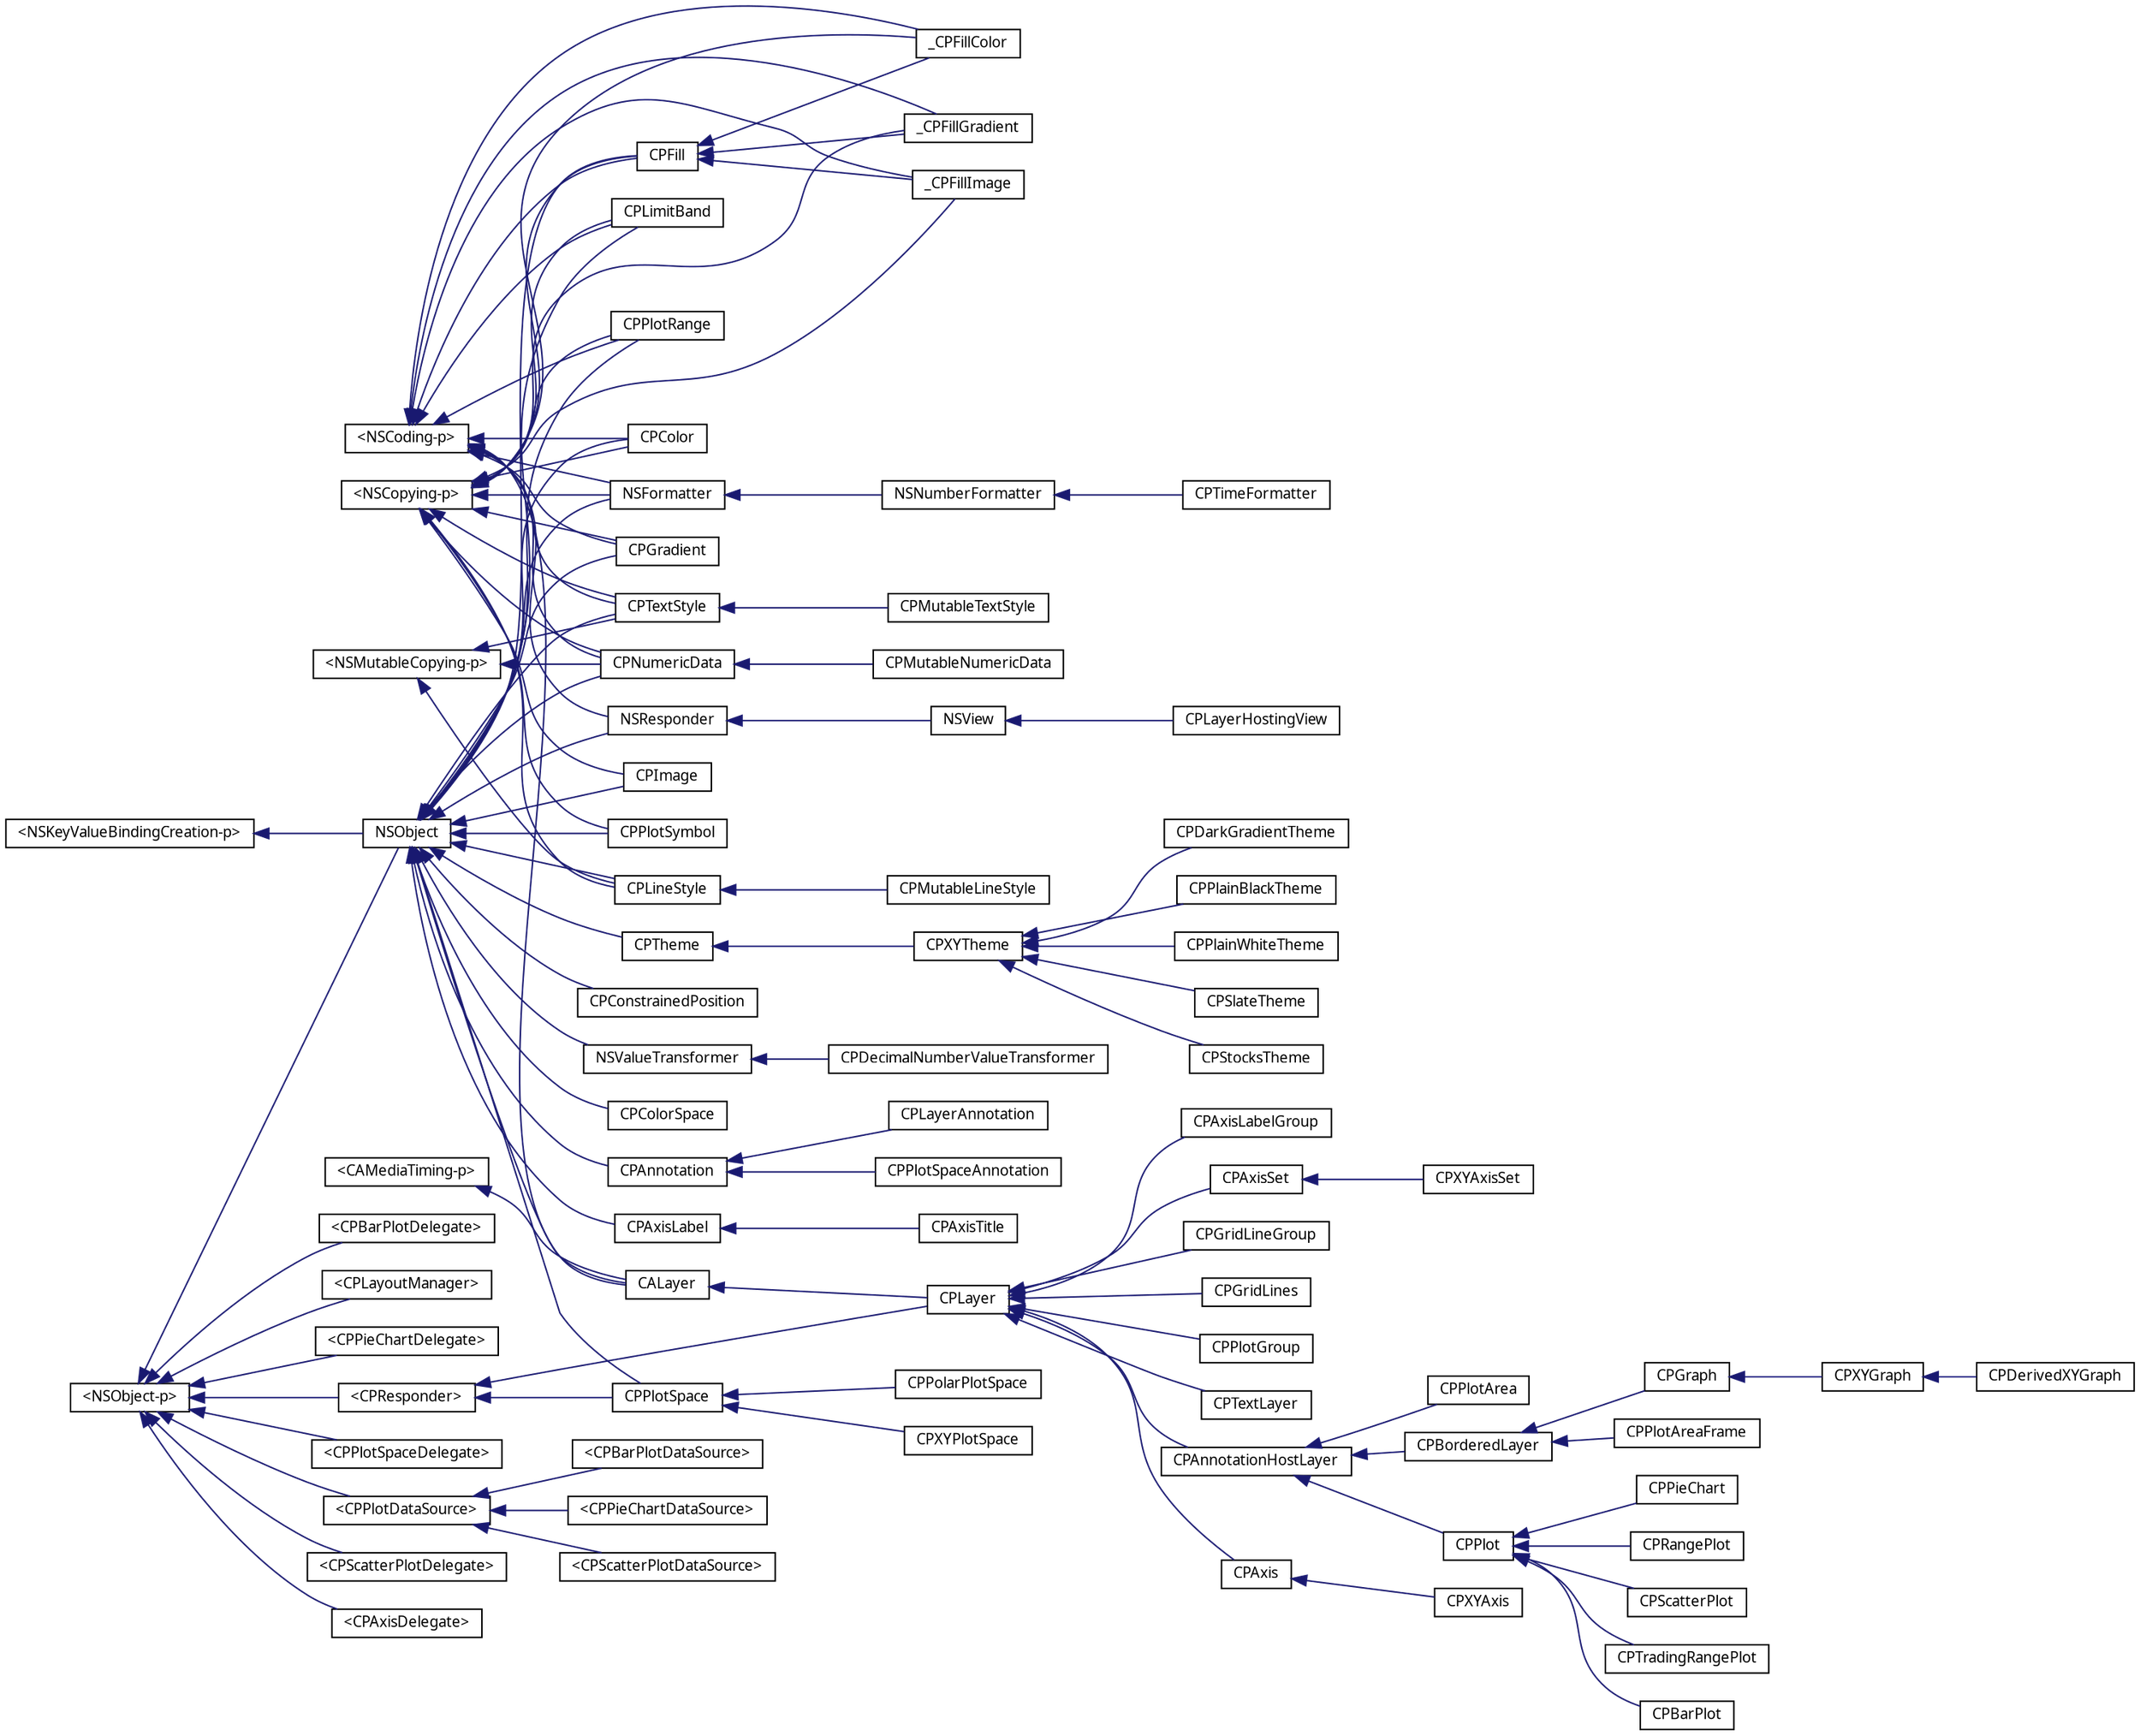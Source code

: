 digraph G
{
  bgcolor="transparent";
  edge [fontname="Lucinda Grande",fontsize="10",labelfontname="Lucinda Grande",labelfontsize="10"];
  node [fontname="Lucinda Grande",fontsize="10",shape=record];
  rankdir=LR;
  Node1 [label="\<CAMediaTiming-p\>",height=0.2,width=0.4,color="black",URL="doxygen-cocoa-tags.xml$http://developer.apple.com/documentation/GraphicsImaging/Reference/CAMediaTiming_protocol/Introduction/Introduction.html"];
  Node1 -> Node2 [dir=back,color="midnightblue",fontsize="10",style="solid",fontname="Lucinda Grande"];
  Node2 [label="CALayer",height=0.2,width=0.4,color="black",URL="doxygen-cocoa-tags.xml$http://developer.apple.com/documentation/GraphicsImaging/Reference/CALayer_class/Introduction/Introduction.html"];
  Node2 -> Node3 [dir=back,color="midnightblue",fontsize="10",style="solid",fontname="Lucinda Grande"];
  Node3 [label="CPLayer",height=0.2,width=0.4,color="black",URL="$interface_c_p_layer.html",tooltip="Base class for all Core Animation layers in Core Plot."];
  Node3 -> Node4 [dir=back,color="midnightblue",fontsize="10",style="solid",fontname="Lucinda Grande"];
  Node4 [label="CPAnnotationHostLayer",height=0.2,width=0.4,color="black",URL="$interface_c_p_annotation_host_layer.html",tooltip="An annotation host layer is a container layer for annotations."];
  Node4 -> Node5 [dir=back,color="midnightblue",fontsize="10",style="solid",fontname="Lucinda Grande"];
  Node5 [label="CPBorderedLayer",height=0.2,width=0.4,color="black",URL="$interface_c_p_bordered_layer.html",tooltip="A layer with rounded corners."];
  Node5 -> Node6 [dir=back,color="midnightblue",fontsize="10",style="solid",fontname="Lucinda Grande"];
  Node6 [label="CPGraph",height=0.2,width=0.4,color="black",URL="$interface_c_p_graph.html",tooltip="An abstract graph class."];
  Node6 -> Node7 [dir=back,color="midnightblue",fontsize="10",style="solid",fontname="Lucinda Grande"];
  Node7 [label="CPXYGraph",height=0.2,width=0.4,color="black",URL="$interface_c_p_x_y_graph.html",tooltip="A graph using a cartesian (X-Y) plot space."];
  Node7 -> Node8 [dir=back,color="midnightblue",fontsize="10",style="solid",fontname="Lucinda Grande"];
  Node8 [label="CPDerivedXYGraph",height=0.2,width=0.4,color="black",URL="$interface_c_p_derived_x_y_graph.html",tooltip="An empty XY graph class used for testing themes."];
  Node5 -> Node9 [dir=back,color="midnightblue",fontsize="10",style="solid",fontname="Lucinda Grande"];
  Node9 [label="CPPlotAreaFrame",height=0.2,width=0.4,color="black",URL="$interface_c_p_plot_area_frame.html",tooltip="A layer drawn on top of the graph layer and behind all plot elements."];
  Node4 -> Node10 [dir=back,color="midnightblue",fontsize="10",style="solid",fontname="Lucinda Grande"];
  Node10 [label="CPPlot",height=0.2,width=0.4,color="black",URL="$interface_c_p_plot.html",tooltip="An abstract plot class."];
  Node10 -> Node11 [dir=back,color="midnightblue",fontsize="10",style="solid",fontname="Lucinda Grande"];
  Node11 [label="CPBarPlot",height=0.2,width=0.4,color="black",URL="$interface_c_p_bar_plot.html",tooltip="A two-dimensional bar plot."];
  Node10 -> Node12 [dir=back,color="midnightblue",fontsize="10",style="solid",fontname="Lucinda Grande"];
  Node12 [label="CPPieChart",height=0.2,width=0.4,color="black",URL="$interface_c_p_pie_chart.html",tooltip="A pie chart."];
  Node10 -> Node13 [dir=back,color="midnightblue",fontsize="10",style="solid",fontname="Lucinda Grande"];
  Node13 [label="CPRangePlot",height=0.2,width=0.4,color="black",URL="$interface_c_p_range_plot.html",tooltip="A plot class representing a range of values in one coordinate, such as typically used to show errors..."];
  Node10 -> Node14 [dir=back,color="midnightblue",fontsize="10",style="solid",fontname="Lucinda Grande"];
  Node14 [label="CPScatterPlot",height=0.2,width=0.4,color="black",URL="$interface_c_p_scatter_plot.html",tooltip="A two-dimensional scatter plot."];
  Node10 -> Node15 [dir=back,color="midnightblue",fontsize="10",style="solid",fontname="Lucinda Grande"];
  Node15 [label="CPTradingRangePlot",height=0.2,width=0.4,color="black",URL="$interface_c_p_trading_range_plot.html",tooltip="A trading range financial plot."];
  Node4 -> Node16 [dir=back,color="midnightblue",fontsize="10",style="solid",fontname="Lucinda Grande"];
  Node16 [label="CPPlotArea",height=0.2,width=0.4,color="black",URL="$interface_c_p_plot_area.html",tooltip="A layer representing the actual plotting area of a graph."];
  Node3 -> Node17 [dir=back,color="midnightblue",fontsize="10",style="solid",fontname="Lucinda Grande"];
  Node17 [label="CPAxis",height=0.2,width=0.4,color="black",URL="$interface_c_p_axis.html",tooltip="An abstract axis class."];
  Node17 -> Node18 [dir=back,color="midnightblue",fontsize="10",style="solid",fontname="Lucinda Grande"];
  Node18 [label="CPXYAxis",height=0.2,width=0.4,color="black",URL="$interface_c_p_x_y_axis.html",tooltip="A 2-dimensional cartesian (X-Y) axis class."];
  Node3 -> Node19 [dir=back,color="midnightblue",fontsize="10",style="solid",fontname="Lucinda Grande"];
  Node19 [label="CPAxisLabelGroup",height=0.2,width=0.4,color="black",URL="$interface_c_p_axis_label_group.html",tooltip="A container layer for the axis labels."];
  Node3 -> Node20 [dir=back,color="midnightblue",fontsize="10",style="solid",fontname="Lucinda Grande"];
  Node20 [label="CPAxisSet",height=0.2,width=0.4,color="black",URL="$interface_c_p_axis_set.html",tooltip="A container layer for the set of axes for a graph."];
  Node20 -> Node21 [dir=back,color="midnightblue",fontsize="10",style="solid",fontname="Lucinda Grande"];
  Node21 [label="CPXYAxisSet",height=0.2,width=0.4,color="black",URL="$interface_c_p_x_y_axis_set.html",tooltip="A set of cartesian (X-Y) axes."];
  Node3 -> Node22 [dir=back,color="midnightblue",fontsize="10",style="solid",fontname="Lucinda Grande"];
  Node22 [label="CPGridLineGroup",height=0.2,width=0.4,color="black",URL="$interface_c_p_grid_line_group.html",tooltip="A group of grid line layers."];
  Node3 -> Node23 [dir=back,color="midnightblue",fontsize="10",style="solid",fontname="Lucinda Grande"];
  Node23 [label="CPGridLines",height=0.2,width=0.4,color="black",URL="$interface_c_p_grid_lines.html",tooltip="An abstract class that draws grid lines for an axis."];
  Node3 -> Node24 [dir=back,color="midnightblue",fontsize="10",style="solid",fontname="Lucinda Grande"];
  Node24 [label="CPPlotGroup",height=0.2,width=0.4,color="black",URL="$interface_c_p_plot_group.html",tooltip="Defines the coordinate system of a plot."];
  Node3 -> Node25 [dir=back,color="midnightblue",fontsize="10",style="solid",fontname="Lucinda Grande"];
  Node25 [label="CPTextLayer",height=0.2,width=0.4,color="black",URL="$interface_c_p_text_layer.html",tooltip="A Core Animation layer that displays a single line of text drawn in a uniform style."];
  Node26 [label="\<NSCoding-p\>",height=0.2,width=0.4,color="black",URL="doxygen-cocoa-tags.xml$http://developer.apple.com/documentation/Cocoa/Reference/Foundation/Protocols/NSCoding_Protocol/Reference/Reference.html"];
  Node26 -> Node27 [dir=back,color="midnightblue",fontsize="10",style="solid",fontname="Lucinda Grande"];
  Node27 [label="_CPFillColor",height=0.2,width=0.4,color="black",URL="$interface___c_p_fill_color.html",tooltip="Draws CPColor area fills."];
  Node26 -> Node28 [dir=back,color="midnightblue",fontsize="10",style="solid",fontname="Lucinda Grande"];
  Node28 [label="_CPFillGradient",height=0.2,width=0.4,color="black",URL="$interface___c_p_fill_gradient.html",tooltip="Draws CPGradient area fills."];
  Node26 -> Node29 [dir=back,color="midnightblue",fontsize="10",style="solid",fontname="Lucinda Grande"];
  Node29 [label="_CPFillImage",height=0.2,width=0.4,color="black",URL="$interface___c_p_fill_image.html",tooltip="Draws CPImage area fills."];
  Node26 -> Node2 [dir=back,color="midnightblue",fontsize="10",style="solid",fontname="Lucinda Grande"];
  Node26 -> Node30 [dir=back,color="midnightblue",fontsize="10",style="solid",fontname="Lucinda Grande"];
  Node30 [label="CPColor",height=0.2,width=0.4,color="black",URL="$interface_c_p_color.html",tooltip="Wrapper around CGColorRef."];
  Node26 -> Node31 [dir=back,color="midnightblue",fontsize="10",style="solid",fontname="Lucinda Grande"];
  Node31 [label="CPFill",height=0.2,width=0.4,color="black",URL="$interface_c_p_fill.html",tooltip="Draws area fills."];
  Node31 -> Node27 [dir=back,color="midnightblue",fontsize="10",style="solid",fontname="Lucinda Grande"];
  Node31 -> Node28 [dir=back,color="midnightblue",fontsize="10",style="solid",fontname="Lucinda Grande"];
  Node31 -> Node29 [dir=back,color="midnightblue",fontsize="10",style="solid",fontname="Lucinda Grande"];
  Node26 -> Node32 [dir=back,color="midnightblue",fontsize="10",style="solid",fontname="Lucinda Grande"];
  Node32 [label="CPGradient",height=0.2,width=0.4,color="black",URL="$interface_c_p_gradient.html",tooltip="Draws color gradient fills."];
  Node26 -> Node33 [dir=back,color="midnightblue",fontsize="10",style="solid",fontname="Lucinda Grande"];
  Node33 [label="CPLimitBand",height=0.2,width=0.4,color="black",URL="$interface_c_p_limit_band.html",tooltip="Defines a range and fill used to highlight a band of data."];
  Node26 -> Node34 [dir=back,color="midnightblue",fontsize="10",style="solid",fontname="Lucinda Grande"];
  Node34 [label="CPNumericData",height=0.2,width=0.4,color="black",URL="$interface_c_p_numeric_data.html",tooltip="An annotated NSData type."];
  Node34 -> Node35 [dir=back,color="midnightblue",fontsize="10",style="solid",fontname="Lucinda Grande"];
  Node35 [label="CPMutableNumericData",height=0.2,width=0.4,color="black",URL="$interface_c_p_mutable_numeric_data.html",tooltip="An annotated NSMutableData type."];
  Node26 -> Node36 [dir=back,color="midnightblue",fontsize="10",style="solid",fontname="Lucinda Grande"];
  Node36 [label="CPPlotRange",height=0.2,width=0.4,color="black",URL="$interface_c_p_plot_range.html",tooltip="Defines a range of plot data."];
  Node26 -> Node37 [dir=back,color="midnightblue",fontsize="10",style="solid",fontname="Lucinda Grande"];
  Node37 [label="CPTextStyle",height=0.2,width=0.4,color="black",URL="$interface_c_p_text_style.html",tooltip="Immutable wrapper for various text style properties."];
  Node37 -> Node38 [dir=back,color="midnightblue",fontsize="10",style="solid",fontname="Lucinda Grande"];
  Node38 [label="CPMutableTextStyle",height=0.2,width=0.4,color="black",URL="$interface_c_p_mutable_text_style.html",tooltip="Mutable wrapper for text style properties."];
  Node26 -> Node39 [dir=back,color="midnightblue",fontsize="10",style="solid",fontname="Lucinda Grande"];
  Node39 [label="NSFormatter",height=0.2,width=0.4,color="black",URL="doxygen-cocoa-tags.xml$http://developer.apple.com/documentation/Cocoa/Reference/Foundation/Classes/NSFormatter_Class/Reference/Reference.html"];
  Node39 -> Node40 [dir=back,color="midnightblue",fontsize="10",style="solid",fontname="Lucinda Grande"];
  Node40 [label="NSNumberFormatter",height=0.2,width=0.4,color="black",URL="doxygen-cocoa-tags.xml$http://developer.apple.com/documentation/Cocoa/Reference/Foundation/Classes/NSNumberFormatter_Class/Reference/Reference.html"];
  Node40 -> Node41 [dir=back,color="midnightblue",fontsize="10",style="solid",fontname="Lucinda Grande"];
  Node41 [label="CPTimeFormatter",height=0.2,width=0.4,color="black",URL="$interface_c_p_time_formatter.html",tooltip="A number formatter that converts time intervals to dates. Useful for formatting labels on an axis..."];
  Node26 -> Node42 [dir=back,color="midnightblue",fontsize="10",style="solid",fontname="Lucinda Grande"];
  Node42 [label="NSResponder",height=0.2,width=0.4,color="black",URL="doxygen-cocoa-tags.xml$http://developer.apple.com/documentation/Cocoa/Reference/ApplicationKit/Classes/NSResponder_Class/Reference/Reference.html"];
  Node42 -> Node43 [dir=back,color="midnightblue",fontsize="10",style="solid",fontname="Lucinda Grande"];
  Node43 [label="NSView",height=0.2,width=0.4,color="black",URL="doxygen-cocoa-tags.xml$http://developer.apple.com/documentation/Cocoa/Reference/ApplicationKit/Classes/NSView_Class/Reference/NSView.html"];
  Node43 -> Node44 [dir=back,color="midnightblue",fontsize="10",style="solid",fontname="Lucinda Grande"];
  Node44 [label="CPLayerHostingView",height=0.2,width=0.4,color="black",URL="$interface_c_p_layer_hosting_view.html",tooltip="A container view for displaying a CPLayer."];
  Node45 [label="\<NSCopying-p\>",height=0.2,width=0.4,color="black",URL="doxygen-cocoa-tags.xml$http://developer.apple.com/documentation/Cocoa/Reference/Foundation/Protocols/NSCopying_Protocol/Reference/Reference.html"];
  Node45 -> Node27 [dir=back,color="midnightblue",fontsize="10",style="solid",fontname="Lucinda Grande"];
  Node45 -> Node28 [dir=back,color="midnightblue",fontsize="10",style="solid",fontname="Lucinda Grande"];
  Node45 -> Node29 [dir=back,color="midnightblue",fontsize="10",style="solid",fontname="Lucinda Grande"];
  Node45 -> Node30 [dir=back,color="midnightblue",fontsize="10",style="solid",fontname="Lucinda Grande"];
  Node45 -> Node31 [dir=back,color="midnightblue",fontsize="10",style="solid",fontname="Lucinda Grande"];
  Node45 -> Node32 [dir=back,color="midnightblue",fontsize="10",style="solid",fontname="Lucinda Grande"];
  Node45 -> Node46 [dir=back,color="midnightblue",fontsize="10",style="solid",fontname="Lucinda Grande"];
  Node46 [label="CPImage",height=0.2,width=0.4,color="black",URL="$interface_c_p_image.html",tooltip="Wrapper around CGImageRef."];
  Node45 -> Node33 [dir=back,color="midnightblue",fontsize="10",style="solid",fontname="Lucinda Grande"];
  Node45 -> Node47 [dir=back,color="midnightblue",fontsize="10",style="solid",fontname="Lucinda Grande"];
  Node47 [label="CPLineStyle",height=0.2,width=0.4,color="black",URL="$interface_c_p_line_style.html",tooltip="Immutable wrapper for various line drawing properties."];
  Node47 -> Node48 [dir=back,color="midnightblue",fontsize="10",style="solid",fontname="Lucinda Grande"];
  Node48 [label="CPMutableLineStyle",height=0.2,width=0.4,color="black",URL="$interface_c_p_mutable_line_style.html",tooltip="Mutable wrapper for various line drawing properties."];
  Node45 -> Node34 [dir=back,color="midnightblue",fontsize="10",style="solid",fontname="Lucinda Grande"];
  Node45 -> Node36 [dir=back,color="midnightblue",fontsize="10",style="solid",fontname="Lucinda Grande"];
  Node45 -> Node49 [dir=back,color="midnightblue",fontsize="10",style="solid",fontname="Lucinda Grande"];
  Node49 [label="CPPlotSymbol",height=0.2,width=0.4,color="black",URL="$interface_c_p_plot_symbol.html",tooltip="Plot symbols for CPScatterPlot."];
  Node45 -> Node37 [dir=back,color="midnightblue",fontsize="10",style="solid",fontname="Lucinda Grande"];
  Node45 -> Node39 [dir=back,color="midnightblue",fontsize="10",style="solid",fontname="Lucinda Grande"];
  Node50 [label="\<NSKeyValueBindingCreation-p\>",height=0.2,width=0.4,color="black",URL="doxygen-cocoa-tags.xml$http://developer.apple.com/documentation/Cocoa/Reference/ApplicationKit/Protocols/NSKeyValueBindingCreation_Protocol/Reference/Reference.html"];
  Node50 -> Node51 [dir=back,color="midnightblue",fontsize="10",style="solid",fontname="Lucinda Grande"];
  Node51 [label="NSObject",height=0.2,width=0.4,color="black",URL="doxygen-cocoa-tags.xml$http://developer.apple.com/documentation/Cocoa/Reference/Foundation/Classes/NSObject_Class/Reference/Reference.html"];
  Node51 -> Node2 [dir=back,color="midnightblue",fontsize="10",style="solid",fontname="Lucinda Grande"];
  Node51 -> Node52 [dir=back,color="midnightblue",fontsize="10",style="solid",fontname="Lucinda Grande"];
  Node52 [label="CPAnnotation",height=0.2,width=0.4,color="black",URL="$interface_c_p_annotation.html",tooltip="An annotation positions a content layer relative to some anchor point."];
  Node52 -> Node53 [dir=back,color="midnightblue",fontsize="10",style="solid",fontname="Lucinda Grande"];
  Node53 [label="CPLayerAnnotation",height=0.2,width=0.4,color="black",URL="$interface_c_p_layer_annotation.html",tooltip="Positions a content layer relative to some anchor point in a reference layer."];
  Node52 -> Node54 [dir=back,color="midnightblue",fontsize="10",style="solid",fontname="Lucinda Grande"];
  Node54 [label="CPPlotSpaceAnnotation",height=0.2,width=0.4,color="black",URL="$interface_c_p_plot_space_annotation.html",tooltip="Positions a content layer relative to some anchor point in a plot space."];
  Node51 -> Node55 [dir=back,color="midnightblue",fontsize="10",style="solid",fontname="Lucinda Grande"];
  Node55 [label="CPAxisLabel",height=0.2,width=0.4,color="black",URL="$interface_c_p_axis_label.html",tooltip="An axis label."];
  Node55 -> Node56 [dir=back,color="midnightblue",fontsize="10",style="solid",fontname="Lucinda Grande"];
  Node56 [label="CPAxisTitle",height=0.2,width=0.4,color="black",URL="$interface_c_p_axis_title.html",tooltip="An axis title."];
  Node51 -> Node30 [dir=back,color="midnightblue",fontsize="10",style="solid",fontname="Lucinda Grande"];
  Node51 -> Node57 [dir=back,color="midnightblue",fontsize="10",style="solid",fontname="Lucinda Grande"];
  Node57 [label="CPColorSpace",height=0.2,width=0.4,color="black",URL="$interface_c_p_color_space.html",tooltip="Wrapper around CGColorSpaceRef."];
  Node51 -> Node58 [dir=back,color="midnightblue",fontsize="10",style="solid",fontname="Lucinda Grande"];
  Node58 [label="CPConstrainedPosition",height=0.2,width=0.4,color="black",URL="$interface_c_p_constrained_position.html",tooltip="Implements a spring and strut positioning algorithm for one dimension."];
  Node51 -> Node31 [dir=back,color="midnightblue",fontsize="10",style="solid",fontname="Lucinda Grande"];
  Node51 -> Node32 [dir=back,color="midnightblue",fontsize="10",style="solid",fontname="Lucinda Grande"];
  Node51 -> Node46 [dir=back,color="midnightblue",fontsize="10",style="solid",fontname="Lucinda Grande"];
  Node51 -> Node33 [dir=back,color="midnightblue",fontsize="10",style="solid",fontname="Lucinda Grande"];
  Node51 -> Node47 [dir=back,color="midnightblue",fontsize="10",style="solid",fontname="Lucinda Grande"];
  Node51 -> Node34 [dir=back,color="midnightblue",fontsize="10",style="solid",fontname="Lucinda Grande"];
  Node51 -> Node36 [dir=back,color="midnightblue",fontsize="10",style="solid",fontname="Lucinda Grande"];
  Node51 -> Node59 [dir=back,color="midnightblue",fontsize="10",style="solid",fontname="Lucinda Grande"];
  Node59 [label="CPPlotSpace",height=0.2,width=0.4,color="black",URL="$interface_c_p_plot_space.html",tooltip="Defines the coordinate system of a plot."];
  Node59 -> Node60 [dir=back,color="midnightblue",fontsize="10",style="solid",fontname="Lucinda Grande"];
  Node60 [label="CPPolarPlotSpace",height=0.2,width=0.4,color="black",URL="$interface_c_p_polar_plot_space.html",tooltip="A plot space using a two-dimensional polar coordinate system."];
  Node59 -> Node61 [dir=back,color="midnightblue",fontsize="10",style="solid",fontname="Lucinda Grande"];
  Node61 [label="CPXYPlotSpace",height=0.2,width=0.4,color="black",URL="$interface_c_p_x_y_plot_space.html",tooltip="A plot space using a two-dimensional cartesian coordinate system."];
  Node51 -> Node49 [dir=back,color="midnightblue",fontsize="10",style="solid",fontname="Lucinda Grande"];
  Node51 -> Node37 [dir=back,color="midnightblue",fontsize="10",style="solid",fontname="Lucinda Grande"];
  Node51 -> Node62 [dir=back,color="midnightblue",fontsize="10",style="solid",fontname="Lucinda Grande"];
  Node62 [label="CPTheme",height=0.2,width=0.4,color="black",URL="$interface_c_p_theme.html",tooltip="Creates a CPGraph instance formatted with predefined themes."];
  Node62 -> Node63 [dir=back,color="midnightblue",fontsize="10",style="solid",fontname="Lucinda Grande"];
  Node63 [label="CPXYTheme",height=0.2,width=0.4,color="black",URL="$interface_c_p_x_y_theme.html",tooltip="Creates a CPXYGraph instance formatted with padding of 60 on each side and X and Y plot ranges of +/-..."];
  Node63 -> Node64 [dir=back,color="midnightblue",fontsize="10",style="solid",fontname="Lucinda Grande"];
  Node64 [label="CPDarkGradientTheme",height=0.2,width=0.4,color="black",URL="$interface_c_p_dark_gradient_theme.html",tooltip="Creates a CPXYGraph instance formatted with dark gray gradient backgrounds and light gray lines..."];
  Node63 -> Node65 [dir=back,color="midnightblue",fontsize="10",style="solid",fontname="Lucinda Grande"];
  Node65 [label="CPPlainBlackTheme",height=0.2,width=0.4,color="black",URL="$interface_c_p_plain_black_theme.html",tooltip="Creates a CPXYGraph instance formatted with black backgrounds and white lines."];
  Node63 -> Node66 [dir=back,color="midnightblue",fontsize="10",style="solid",fontname="Lucinda Grande"];
  Node66 [label="CPPlainWhiteTheme",height=0.2,width=0.4,color="black",URL="$interface_c_p_plain_white_theme.html",tooltip="Creates a CPXYGraph instance formatted with white backgrounds and black lines."];
  Node63 -> Node67 [dir=back,color="midnightblue",fontsize="10",style="solid",fontname="Lucinda Grande"];
  Node67 [label="CPSlateTheme",height=0.2,width=0.4,color="black",URL="$interface_c_p_slate_theme.html",tooltip="Creates a CPXYGraph instance with colors that match the default iPhone navigation bar..."];
  Node63 -> Node68 [dir=back,color="midnightblue",fontsize="10",style="solid",fontname="Lucinda Grande"];
  Node68 [label="CPStocksTheme",height=0.2,width=0.4,color="black",URL="$interface_c_p_stocks_theme.html",tooltip="Creates a CPXYGraph instance formatted with a gradient background and white lines."];
  Node51 -> Node39 [dir=back,color="midnightblue",fontsize="10",style="solid",fontname="Lucinda Grande"];
  Node51 -> Node42 [dir=back,color="midnightblue",fontsize="10",style="solid",fontname="Lucinda Grande"];
  Node51 -> Node69 [dir=back,color="midnightblue",fontsize="10",style="solid",fontname="Lucinda Grande"];
  Node69 [label="NSValueTransformer",height=0.2,width=0.4,color="black",URL="doxygen-cocoa-tags.xml$http://developer.apple.com/documentation/Cocoa/Reference/Foundation/Classes/NSValueTransformer_Class/Reference/Reference.html"];
  Node69 -> Node70 [dir=back,color="midnightblue",fontsize="10",style="solid",fontname="Lucinda Grande"];
  Node70 [label="CPDecimalNumberValueTransformer",height=0.2,width=0.4,color="black",URL="$interface_c_p_decimal_number_value_transformer.html",tooltip="A Cocoa Bindings value transformer for NSDecimalNumber objects."];
  Node71 [label="\<NSMutableCopying-p\>",height=0.2,width=0.4,color="black",URL="doxygen-cocoa-tags.xml$http://developer.apple.com/documentation/Cocoa/Reference/Foundation/Protocols/NSMutableCopying_Protocol/Reference/Reference.html"];
  Node71 -> Node47 [dir=back,color="midnightblue",fontsize="10",style="solid",fontname="Lucinda Grande"];
  Node71 -> Node34 [dir=back,color="midnightblue",fontsize="10",style="solid",fontname="Lucinda Grande"];
  Node71 -> Node37 [dir=back,color="midnightblue",fontsize="10",style="solid",fontname="Lucinda Grande"];
  Node72 [label="\<NSObject-p\>",height=0.2,width=0.4,color="black",URL="doxygen-cocoa-tags.xml$http://developer.apple.com/documentation/Cocoa/Reference/Foundation/Protocols/NSObject_Protocol/Reference/NSObject.html"];
  Node72 -> Node73 [dir=back,color="midnightblue",fontsize="10",style="solid",fontname="Lucinda Grande"];
  Node73 [label="\<CPAxisDelegate\>",height=0.2,width=0.4,color="black",URL="$protocol_c_p_axis_delegate-p.html",tooltip="Axis labeling delegate."];
  Node72 -> Node74 [dir=back,color="midnightblue",fontsize="10",style="solid",fontname="Lucinda Grande"];
  Node74 [label="\<CPBarPlotDelegate\>",height=0.2,width=0.4,color="black",URL="$protocol_c_p_bar_plot_delegate-p.html",tooltip="Bar plot delegate."];
  Node72 -> Node75 [dir=back,color="midnightblue",fontsize="10",style="solid",fontname="Lucinda Grande"];
  Node75 [label="\<CPLayoutManager\>",height=0.2,width=0.4,color="black",URL="$protocol_c_p_layout_manager-p.html",tooltip="Defines a layer layout manager. All methods are optional."];
  Node72 -> Node76 [dir=back,color="midnightblue",fontsize="10",style="solid",fontname="Lucinda Grande"];
  Node76 [label="\<CPPieChartDelegate\>",height=0.2,width=0.4,color="black",URL="$protocol_c_p_pie_chart_delegate-p.html",tooltip="Pie chart delegate."];
  Node72 -> Node77 [dir=back,color="midnightblue",fontsize="10",style="solid",fontname="Lucinda Grande"];
  Node77 [label="\<CPPlotDataSource\>",height=0.2,width=0.4,color="black",URL="$protocol_c_p_plot_data_source-p.html",tooltip="A plot data source."];
  Node77 -> Node78 [dir=back,color="midnightblue",fontsize="10",style="solid",fontname="Lucinda Grande"];
  Node78 [label="\<CPBarPlotDataSource\>",height=0.2,width=0.4,color="black",URL="$protocol_c_p_bar_plot_data_source-p.html",tooltip="A bar plot data source."];
  Node77 -> Node79 [dir=back,color="midnightblue",fontsize="10",style="solid",fontname="Lucinda Grande"];
  Node79 [label="\<CPPieChartDataSource\>",height=0.2,width=0.4,color="black",URL="$protocol_c_p_pie_chart_data_source-p.html",tooltip="A pie chart data source."];
  Node77 -> Node80 [dir=back,color="midnightblue",fontsize="10",style="solid",fontname="Lucinda Grande"];
  Node80 [label="\<CPScatterPlotDataSource\>",height=0.2,width=0.4,color="black",URL="$protocol_c_p_scatter_plot_data_source-p.html",tooltip="A scatter plot data source."];
  Node72 -> Node81 [dir=back,color="midnightblue",fontsize="10",style="solid",fontname="Lucinda Grande"];
  Node81 [label="\<CPPlotSpaceDelegate\>",height=0.2,width=0.4,color="black",URL="$protocol_c_p_plot_space_delegate-p.html",tooltip="Plot space delegate."];
  Node72 -> Node82 [dir=back,color="midnightblue",fontsize="10",style="solid",fontname="Lucinda Grande"];
  Node82 [label="\<CPResponder\>",height=0.2,width=0.4,color="black",URL="$protocol_c_p_responder-p.html",tooltip="The basis of all event processing in Core Plot."];
  Node82 -> Node3 [dir=back,color="midnightblue",fontsize="10",style="solid",fontname="Lucinda Grande"];
  Node82 -> Node59 [dir=back,color="midnightblue",fontsize="10",style="solid",fontname="Lucinda Grande"];
  Node72 -> Node83 [dir=back,color="midnightblue",fontsize="10",style="solid",fontname="Lucinda Grande"];
  Node83 [label="\<CPScatterPlotDelegate\>",height=0.2,width=0.4,color="black",URL="$protocol_c_p_scatter_plot_delegate-p.html",tooltip="Scatter plot delegate."];
  Node72 -> Node51 [dir=back,color="midnightblue",fontsize="10",style="solid",fontname="Lucinda Grande"];
}
